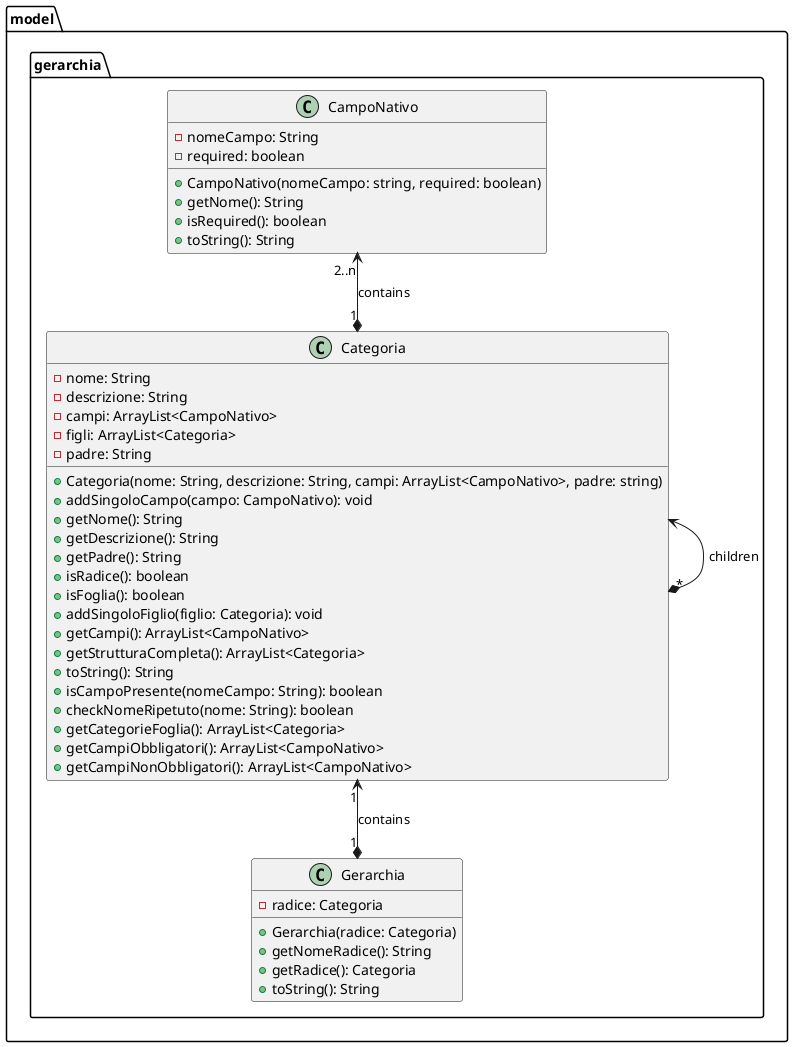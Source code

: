 @startuml model.gerarchia

package model.gerarchia{
    class CampoNativo{
        -nomeCampo: String
        -required: boolean
        +CampoNativo(nomeCampo: string, required: boolean)
        +getNome(): String
        +isRequired(): boolean
        +toString(): String
    }

    class Categoria{
        -nome: String
        -descrizione: String
        -campi: ArrayList<CampoNativo>
        -figli: ArrayList<Categoria>
        -padre: String

        +Categoria(nome: String, descrizione: String, campi: ArrayList<CampoNativo>, padre: string)
        +addSingoloCampo(campo: CampoNativo): void
        +getNome(): String
        +getDescrizione(): String
        +getPadre(): String
        +isRadice(): boolean
        +isFoglia(): boolean
        +addSingoloFiglio(figlio: Categoria): void
        +getCampi(): ArrayList<CampoNativo>
        +getStrutturaCompleta(): ArrayList<Categoria>
        +toString(): String
        +isCampoPresente(nomeCampo: String): boolean
        +checkNomeRipetuto(nome: String): boolean
        +getCategorieFoglia(): ArrayList<Categoria>
        +getCampiObbligatori(): ArrayList<CampoNativo>
        +getCampiNonObbligatori(): ArrayList<CampoNativo>
    }

    class Gerarchia{
        -radice: Categoria
        +Gerarchia(radice: Categoria)
        +getNomeRadice(): String
        +getRadice(): Categoria
        +toString(): String
    }

    CampoNativo "2..n" <--* "1" Categoria : contains
    Categoria "1" <--* "1" Gerarchia  : contains
    Categoria <--* "*" Categoria : children
}


@enduml